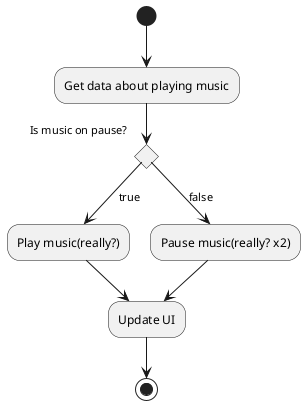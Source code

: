 @startuml

(*) -->  "Get data about playing music"
if "Is music on pause?" then
    -->[true] "Play music(really?)"
    --> "Update UI"
    --> (*)

else 
    -->[false] "Pause music(really? x2)"
    -->"Update UI"

@enduml